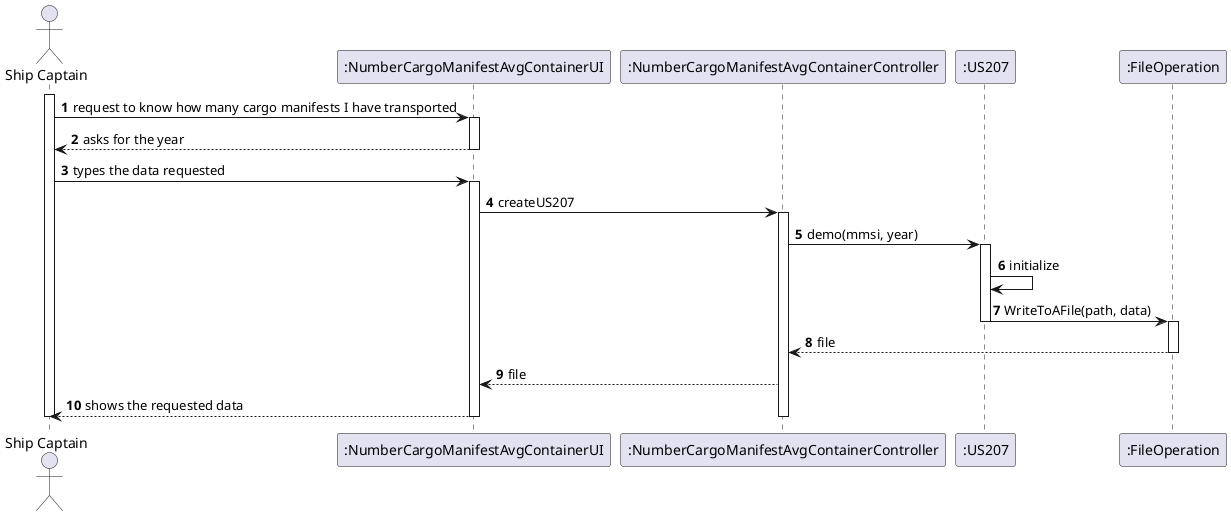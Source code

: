 @startuml
actor "Ship Captain" as Adm
participant ":NumberCargoManifestAvgContainerUI" as System
participant ":NumberCargoManifestAvgContainerController" as SSC
participant ":US207" as us
participant ":FileOperation" as f

autonumber

activate Adm

Adm -> System: request to know how many cargo manifests I have transported

activate System

System --> Adm: asks for the year

deactivate System

Adm -> System: types the data requested

activate System

System -> SSC: createUS207

activate SSC

SSC -> us: demo(mmsi, year)

activate us

us -> us: initialize

us -> f: WriteToAFile(path, data)

deactivate us

activate f

f --> SSC: file

deactivate f

SSC --> System: file

System --> Adm: shows the requested data

deactivate SSC

deactivate System

deactivate Adm
@enduml